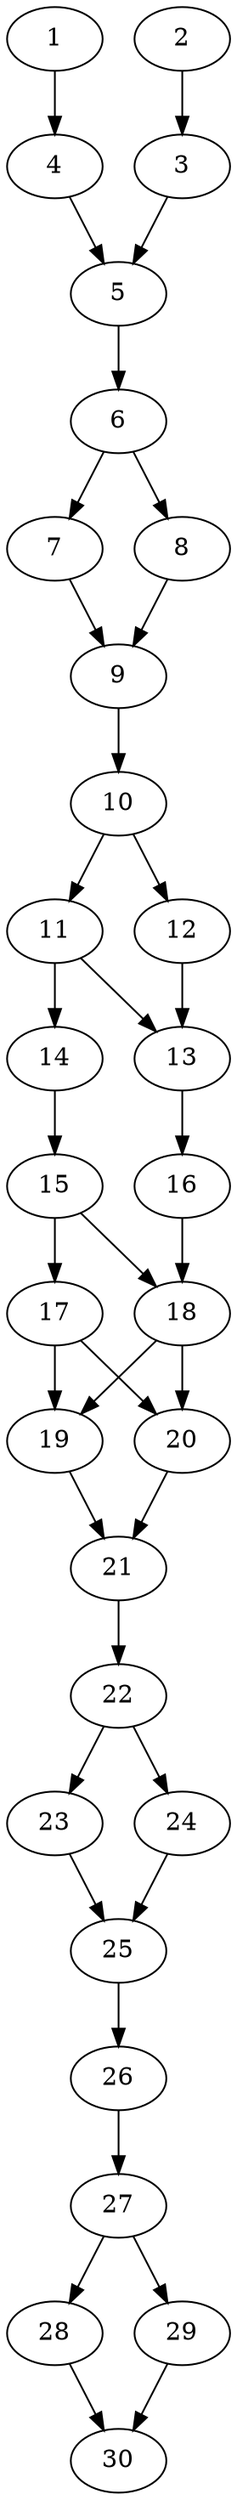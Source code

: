 // DAG automatically generated by daggen at Thu Oct  3 14:04:18 2019
// ./daggen --dot -n 30 --ccr 0.3 --fat 0.3 --regular 0.5 --density 0.9 --mindata 5242880 --maxdata 52428800 
digraph G {
  1 [size="81711787", alpha="0.20", expect_size="24513536"] 
  1 -> 4 [size ="24513536"]
  2 [size="123999573", alpha="0.17", expect_size="37199872"] 
  2 -> 3 [size ="37199872"]
  3 [size="164683093", alpha="0.10", expect_size="49404928"] 
  3 -> 5 [size ="49404928"]
  4 [size="95330987", alpha="0.06", expect_size="28599296"] 
  4 -> 5 [size ="28599296"]
  5 [size="49558187", alpha="0.14", expect_size="14867456"] 
  5 -> 6 [size ="14867456"]
  6 [size="162539520", alpha="0.00", expect_size="48761856"] 
  6 -> 7 [size ="48761856"]
  6 -> 8 [size ="48761856"]
  7 [size="109503147", alpha="0.11", expect_size="32850944"] 
  7 -> 9 [size ="32850944"]
  8 [size="102563840", alpha="0.17", expect_size="30769152"] 
  8 -> 9 [size ="30769152"]
  9 [size="159668907", alpha="0.19", expect_size="47900672"] 
  9 -> 10 [size ="47900672"]
  10 [size="28566187", alpha="0.11", expect_size="8569856"] 
  10 -> 11 [size ="8569856"]
  10 -> 12 [size ="8569856"]
  11 [size="38270293", alpha="0.01", expect_size="11481088"] 
  11 -> 13 [size ="11481088"]
  11 -> 14 [size ="11481088"]
  12 [size="34833067", alpha="0.11", expect_size="10449920"] 
  12 -> 13 [size ="10449920"]
  13 [size="167202133", alpha="0.12", expect_size="50160640"] 
  13 -> 16 [size ="50160640"]
  14 [size="88197120", alpha="0.03", expect_size="26459136"] 
  14 -> 15 [size ="26459136"]
  15 [size="135185067", alpha="0.02", expect_size="40555520"] 
  15 -> 17 [size ="40555520"]
  15 -> 18 [size ="40555520"]
  16 [size="85903360", alpha="0.02", expect_size="25771008"] 
  16 -> 18 [size ="25771008"]
  17 [size="86517760", alpha="0.14", expect_size="25955328"] 
  17 -> 19 [size ="25955328"]
  17 -> 20 [size ="25955328"]
  18 [size="170799787", alpha="0.04", expect_size="51239936"] 
  18 -> 19 [size ="51239936"]
  18 -> 20 [size ="51239936"]
  19 [size="143588693", alpha="0.04", expect_size="43076608"] 
  19 -> 21 [size ="43076608"]
  20 [size="137536853", alpha="0.09", expect_size="41261056"] 
  20 -> 21 [size ="41261056"]
  21 [size="65454080", alpha="0.03", expect_size="19636224"] 
  21 -> 22 [size ="19636224"]
  22 [size="72195413", alpha="0.09", expect_size="21658624"] 
  22 -> 23 [size ="21658624"]
  22 -> 24 [size ="21658624"]
  23 [size="161136640", alpha="0.15", expect_size="48340992"] 
  23 -> 25 [size ="48340992"]
  24 [size="101034667", alpha="0.10", expect_size="30310400"] 
  24 -> 25 [size ="30310400"]
  25 [size="126126080", alpha="0.10", expect_size="37837824"] 
  25 -> 26 [size ="37837824"]
  26 [size="141687467", alpha="0.08", expect_size="42506240"] 
  26 -> 27 [size ="42506240"]
  27 [size="160184320", alpha="0.18", expect_size="48055296"] 
  27 -> 28 [size ="48055296"]
  27 -> 29 [size ="48055296"]
  28 [size="115558400", alpha="0.18", expect_size="34667520"] 
  28 -> 30 [size ="34667520"]
  29 [size="147793920", alpha="0.17", expect_size="44338176"] 
  29 -> 30 [size ="44338176"]
  30 [size="23319893", alpha="0.17", expect_size="6995968"] 
}
